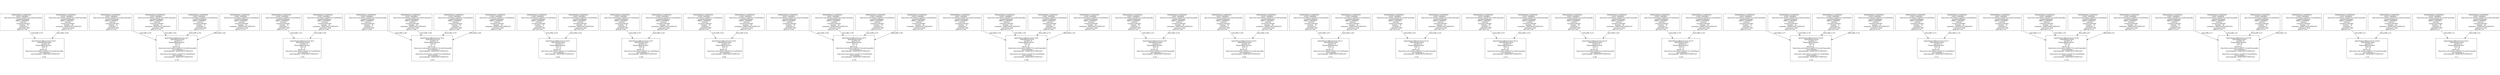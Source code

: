 digraph GraphvizGraph {
	graph [bb="0,0,20538,490",
		concentrate=false,
		dpi="96,0",
		overlap=false,
		pad="0,2",
		root="PERSISTENCE_CONDITION
    STATE_VARIABLE
        http://www.rock-robotics.org/2017/11/vrp#Commodity
        LocationCardinality
    \
OBJECT_VARIABLE
        unknown
        LocationCardinality
            location:    l0
            cardinality: 1
            restriction: \
MIN
    @[t0,t1) (v:79)",
		splines=true
	];
	node [fixedsize=false,
		label="\N",
		pin=false,
		pos="0,0",
		shape=box,
		width=0
	];
	edge [label=o];
	"PERSISTENCE_CONDITION
    STATE_VARIABLE
        http://www.rock-robotics.org/2017/11/vrp#Commodity
        LocationCardinality
    \
OBJECT_VARIABLE
        unknown
        LocationCardinality
            location:    l0
            cardinality: 1
            restriction: \
MIN
    @[t0,t1) (v:79)"	 [height=2.4028,
		pos="174,403.5",
		width=4.8333];
	"
SpatioTemporalRequirement (id:0)
    SpatialRequirement:
        Location: l0
TemporalRequirement:
    from: t0
    to:   t1
Resources: 
    \
http://www.rock-robotics.org/2017/11/vrp#Commodity
        minCardinality: 1
        maxCardinality: 18446744073709551615

 (v:78)"	 [height=2.8472,
		pos="357,133",
		width=4.625];
	"PERSISTENCE_CONDITION
    STATE_VARIABLE
        http://www.rock-robotics.org/2017/11/vrp#Commodity
        LocationCardinality
    \
OBJECT_VARIABLE
        unknown
        LocationCardinality
            location:    l0
            cardinality: 1
            restriction: \
MIN
    @[t0,t1) (v:79)" -> "
SpatioTemporalRequirement (id:0)
    SpatialRequirement:
        Location: l0
TemporalRequirement:
    from: t0
    to:   t1
Resources: 
    \
http://www.rock-robotics.org/2017/11/vrp#Commodity
        minCardinality: 1
        maxCardinality: 18446744073709551615

 (v:78)" [key="inducedBy (e:57)",
	label="inducedBy (e:57)",
	lp="302.5,291.5",
	pos="e,287.49,235.74 232.66,316.8 248.28,293.71 265.36,268.45 281.74,244.25"];
"PERSISTENCE_CONDITION
    STATE_VARIABLE
        http://www.rock-robotics.org/2017/11/vrp#Commodity
        LocationCardinality
    \
OBJECT_VARIABLE
        unknown
        LocationCardinality
            location:    l0
            cardinality: 18446744073709551615
            \
restriction: MAX
    @[t0,t1) (v:77)" [height=2.4028,
	pos="540,403.5",
	width=4.8333];
"PERSISTENCE_CONDITION
    STATE_VARIABLE
        http://www.rock-robotics.org/2017/11/vrp#Commodity
        LocationCardinality
    \
OBJECT_VARIABLE
        unknown
        LocationCardinality
            location:    l0
            cardinality: 18446744073709551615
            \
restriction: MAX
    @[t0,t1) (v:77)" -> "
SpatioTemporalRequirement (id:0)
    SpatialRequirement:
        Location: l0
TemporalRequirement:
    from: t0
    to:   t1
Resources: 
    \
http://www.rock-robotics.org/2017/11/vrp#Commodity
        minCardinality: 1
        maxCardinality: 18446744073709551615

 (v:78)" [key="inducedBy (e:56)",
label="inducedBy (e:56)",
lp="512.5,291.5",
pos="e,426.51,235.74 481.34,316.8 465.72,293.71 448.64,268.45 432.26,244.25"];
"PERSISTENCE_CONDITION
    STATE_VARIABLE
        http://www.rock-robotics.org/2017/11/vrp#Commodity
        LocationCardinality
    \
OBJECT_VARIABLE
        unknown
        LocationCardinality
            location:    l1
            cardinality: 1
            restriction: \
MIN
    @[t0,t1) (v:76)" [height=2.4028,
pos="906,403.5",
width=4.8333];
"
SpatioTemporalRequirement (id:1)
    SpatialRequirement:
        Location: l1
TemporalRequirement:
    from: t0
    to:   t1
Resources: 
    \
http://www.rock-robotics.org/2017/11/vrp#Commodity
        minCardinality: 1
        maxCardinality: 18446744073709551615

    http://\
www.rock-robotics.org/2017/11/vrp#Vehicle
        minCardinality: 1
        maxCardinality: 18446744073709551615

 (v:75)" [height=3.6944,
pos="1449,133",
width=4.625];
"PERSISTENCE_CONDITION
    STATE_VARIABLE
        http://www.rock-robotics.org/2017/11/vrp#Commodity
        LocationCardinality
    \
OBJECT_VARIABLE
        unknown
        LocationCardinality
            location:    l1
            cardinality: 1
            restriction: \
MIN
    @[t0,t1) (v:76)" -> "
SpatioTemporalRequirement (id:1)
    SpatialRequirement:
        Location: l1
TemporalRequirement:
    from: t0
    to:   t1
Resources: 
    \
http://www.rock-robotics.org/2017/11/vrp#Commodity
        minCardinality: 1
        maxCardinality: 18446744073709551615

    http://\
www.rock-robotics.org/2017/11/vrp#Vehicle
        minCardinality: 1
        maxCardinality: 18446744073709551615

 (v:75)" [key="inducedBy (e:55)",
label="inducedBy (e:55)",
lp="1192.5,291.5",
pos="e,1282.2,216.1 1079.7,316.98 1141.5,286.19 1211.1,251.51 1273.1,220.63"];
"PERSISTENCE_CONDITION
    STATE_VARIABLE
        http://www.rock-robotics.org/2017/11/vrp#Commodity
        LocationCardinality
    \
OBJECT_VARIABLE
        unknown
        LocationCardinality
            location:    l1
            cardinality: 18446744073709551615
            \
restriction: MAX
    @[t0,t1) (v:74)" [height=2.4028,
pos="1272,403.5",
width=4.8333];
"PERSISTENCE_CONDITION
    STATE_VARIABLE
        http://www.rock-robotics.org/2017/11/vrp#Commodity
        LocationCardinality
    \
OBJECT_VARIABLE
        unknown
        LocationCardinality
            location:    l1
            cardinality: 18446744073709551615
            \
restriction: MAX
    @[t0,t1) (v:74)" -> "
SpatioTemporalRequirement (id:1)
    SpatialRequirement:
        Location: l1
TemporalRequirement:
    from: t0
    to:   t1
Resources: 
    \
http://www.rock-robotics.org/2017/11/vrp#Commodity
        minCardinality: 1
        maxCardinality: 18446744073709551615

    http://\
www.rock-robotics.org/2017/11/vrp#Vehicle
        minCardinality: 1
        maxCardinality: 18446744073709551615

 (v:75)" [key="inducedBy (e:54)",
label="inducedBy (e:54)",
lp="1397.5,291.5",
pos="e,1362,266.02 1328.7,316.8 1337.6,303.23 1347,288.92 1356.4,274.51"];
"PERSISTENCE_CONDITION
    STATE_VARIABLE
        http://www.rock-robotics.org/2017/11/vrp#Vehicle
        LocationCardinality
    \
OBJECT_VARIABLE
        unknown
        LocationCardinality
            location:    l1
            cardinality: 1
            restriction: \
MIN
    @[t0,t1) (v:73)" [height=2.4028,
pos="1626,403.5",
width=4.5];
"PERSISTENCE_CONDITION
    STATE_VARIABLE
        http://www.rock-robotics.org/2017/11/vrp#Vehicle
        LocationCardinality
    \
OBJECT_VARIABLE
        unknown
        LocationCardinality
            location:    l1
            cardinality: 1
            restriction: \
MIN
    @[t0,t1) (v:73)" -> "
SpatioTemporalRequirement (id:1)
    SpatialRequirement:
        Location: l1
TemporalRequirement:
    from: t0
    to:   t1
Resources: 
    \
http://www.rock-robotics.org/2017/11/vrp#Commodity
        minCardinality: 1
        maxCardinality: 18446744073709551615

    http://\
www.rock-robotics.org/2017/11/vrp#Vehicle
        minCardinality: 1
        maxCardinality: 18446744073709551615

 (v:75)" [key="inducedBy (e:53)",
label="inducedBy (e:53)",
lp="1601.5,291.5",
pos="e,1536,266.02 1569.3,316.8 1560.4,303.23 1551,288.92 1541.6,274.51"];
"PERSISTENCE_CONDITION
    STATE_VARIABLE
        http://www.rock-robotics.org/2017/11/vrp#Vehicle
        LocationCardinality
    \
OBJECT_VARIABLE
        unknown
        LocationCardinality
            location:    l1
            cardinality: 18446744073709551615
            \
restriction: MAX
    @[t0,t1) (v:72)" [height=2.4028,
pos="1968,403.5",
width=4.5];
"PERSISTENCE_CONDITION
    STATE_VARIABLE
        http://www.rock-robotics.org/2017/11/vrp#Vehicle
        LocationCardinality
    \
OBJECT_VARIABLE
        unknown
        LocationCardinality
            location:    l1
            cardinality: 18446744073709551615
            \
restriction: MAX
    @[t0,t1) (v:72)" -> "
SpatioTemporalRequirement (id:1)
    SpatialRequirement:
        Location: l1
TemporalRequirement:
    from: t0
    to:   t1
Resources: 
    \
http://www.rock-robotics.org/2017/11/vrp#Commodity
        minCardinality: 1
        maxCardinality: 18446744073709551615

    http://\
www.rock-robotics.org/2017/11/vrp#Vehicle
        minCardinality: 1
        maxCardinality: 18446744073709551615

 (v:75)" [key="inducedBy (e:52)",
label="inducedBy (e:52)",
lp="1802.5,291.5",
pos="e,1615.7,219.87 1805.9,319.02 1748.3,289.02 1683.3,255.11 1624.6,224.55"];
"PERSISTENCE_CONDITION
    STATE_VARIABLE
        http://www.rock-robotics.org/2017/11/vrp#Vehicle
        LocationCardinality
    \
OBJECT_VARIABLE
        unknown
        LocationCardinality
            location:    l2
            cardinality: 1
            restriction: \
MIN
    @[t0,t1) (v:71)" [height=2.4028,
pos="2310,403.5",
width=4.5];
"
SpatioTemporalRequirement (id:2)
    SpatialRequirement:
        Location: l2
TemporalRequirement:
    from: t0
    to:   t1
Resources: 
    \
http://www.rock-robotics.org/2017/11/vrp#Vehicle
        minCardinality: 1
        maxCardinality: 18446744073709551615

 (v:70)" [height=2.8472,
pos="2481,133",
width=4.2917];
"PERSISTENCE_CONDITION
    STATE_VARIABLE
        http://www.rock-robotics.org/2017/11/vrp#Vehicle
        LocationCardinality
    \
OBJECT_VARIABLE
        unknown
        LocationCardinality
            location:    l2
            cardinality: 1
            restriction: \
MIN
    @[t0,t1) (v:71)" -> "
SpatioTemporalRequirement (id:2)
    SpatialRequirement:
        Location: l2
TemporalRequirement:
    from: t0
    to:   t1
Resources: 
    \
http://www.rock-robotics.org/2017/11/vrp#Vehicle
        minCardinality: 1
        maxCardinality: 18446744073709551615

 (v:70)" [key="inducedBy (e:51)",
label="inducedBy (e:51)",
lp="2433.5,291.5",
pos="e,2416.1,235.74 2364.8,316.8 2379.4,293.71 2395.4,268.45 2410.7,244.25"];
"PERSISTENCE_CONDITION
    STATE_VARIABLE
        http://www.rock-robotics.org/2017/11/vrp#Vehicle
        LocationCardinality
    \
OBJECT_VARIABLE
        unknown
        LocationCardinality
            location:    l2
            cardinality: 18446744073709551615
            \
restriction: MAX
    @[t0,t1) (v:69)" [height=2.4028,
pos="2652,403.5",
width=4.5];
"PERSISTENCE_CONDITION
    STATE_VARIABLE
        http://www.rock-robotics.org/2017/11/vrp#Vehicle
        LocationCardinality
    \
OBJECT_VARIABLE
        unknown
        LocationCardinality
            location:    l2
            cardinality: 18446744073709551615
            \
restriction: MAX
    @[t0,t1) (v:69)" -> "
SpatioTemporalRequirement (id:2)
    SpatialRequirement:
        Location: l2
TemporalRequirement:
    from: t0
    to:   t1
Resources: 
    \
http://www.rock-robotics.org/2017/11/vrp#Vehicle
        minCardinality: 1
        maxCardinality: 18446744073709551615

 (v:70)" [key="inducedBy (e:50)",
label="inducedBy (e:50)",
lp="2629.5,291.5",
pos="e,2545.9,235.74 2597.2,316.8 2582.6,293.71 2566.6,268.45 2551.3,244.25"];
"PERSISTENCE_CONDITION
    STATE_VARIABLE
        http://www.rock-robotics.org/2017/11/vrp#Commodity
        LocationCardinality
    \
OBJECT_VARIABLE
        unknown
        LocationCardinality
            location:    l4
            cardinality: 1
            restriction: \
MIN
    @[t0,t1) (v:68)" [height=2.4028,
pos="3006,403.5",
width=4.8333];
"
SpatioTemporalRequirement (id:3)
    SpatialRequirement:
        Location: l4
TemporalRequirement:
    from: t0
    to:   t1
Resources: 
    \
http://www.rock-robotics.org/2017/11/vrp#Commodity
        minCardinality: 1
        maxCardinality: 18446744073709551615

    http://\
www.rock-robotics.org/2017/11/vrp#Vehicle
        minCardinality: 1
        maxCardinality: 18446744073709551615

 (v:67)" [height=3.6944,
pos="3549,133",
width=4.625];
"PERSISTENCE_CONDITION
    STATE_VARIABLE
        http://www.rock-robotics.org/2017/11/vrp#Commodity
        LocationCardinality
    \
OBJECT_VARIABLE
        unknown
        LocationCardinality
            location:    l4
            cardinality: 1
            restriction: \
MIN
    @[t0,t1) (v:68)" -> "
SpatioTemporalRequirement (id:3)
    SpatialRequirement:
        Location: l4
TemporalRequirement:
    from: t0
    to:   t1
Resources: 
    \
http://www.rock-robotics.org/2017/11/vrp#Commodity
        minCardinality: 1
        maxCardinality: 18446744073709551615

    http://\
www.rock-robotics.org/2017/11/vrp#Vehicle
        minCardinality: 1
        maxCardinality: 18446744073709551615

 (v:67)" [key="inducedBy (e:49)",
label="inducedBy (e:49)",
lp="3292.5,291.5",
pos="e,3382.2,216.1 3179.7,316.98 3241.5,286.19 3311.1,251.51 3373.1,220.63"];
"PERSISTENCE_CONDITION
    STATE_VARIABLE
        http://www.rock-robotics.org/2017/11/vrp#Commodity
        LocationCardinality
    \
OBJECT_VARIABLE
        unknown
        LocationCardinality
            location:    l4
            cardinality: 18446744073709551615
            \
restriction: MAX
    @[t0,t1) (v:66)" [height=2.4028,
pos="3372,403.5",
width=4.8333];
"PERSISTENCE_CONDITION
    STATE_VARIABLE
        http://www.rock-robotics.org/2017/11/vrp#Commodity
        LocationCardinality
    \
OBJECT_VARIABLE
        unknown
        LocationCardinality
            location:    l4
            cardinality: 18446744073709551615
            \
restriction: MAX
    @[t0,t1) (v:66)" -> "
SpatioTemporalRequirement (id:3)
    SpatialRequirement:
        Location: l4
TemporalRequirement:
    from: t0
    to:   t1
Resources: 
    \
http://www.rock-robotics.org/2017/11/vrp#Commodity
        minCardinality: 1
        maxCardinality: 18446744073709551615

    http://\
www.rock-robotics.org/2017/11/vrp#Vehicle
        minCardinality: 1
        maxCardinality: 18446744073709551615

 (v:67)" [key="inducedBy (e:48)",
label="inducedBy (e:48)",
lp="3497.5,291.5",
pos="e,3462,266.02 3428.7,316.8 3437.6,303.23 3447,288.92 3456.4,274.51"];
"PERSISTENCE_CONDITION
    STATE_VARIABLE
        http://www.rock-robotics.org/2017/11/vrp#Vehicle
        LocationCardinality
    \
OBJECT_VARIABLE
        unknown
        LocationCardinality
            location:    l4
            cardinality: 1
            restriction: \
MIN
    @[t0,t1) (v:65)" [height=2.4028,
pos="3726,403.5",
width=4.5];
"PERSISTENCE_CONDITION
    STATE_VARIABLE
        http://www.rock-robotics.org/2017/11/vrp#Vehicle
        LocationCardinality
    \
OBJECT_VARIABLE
        unknown
        LocationCardinality
            location:    l4
            cardinality: 1
            restriction: \
MIN
    @[t0,t1) (v:65)" -> "
SpatioTemporalRequirement (id:3)
    SpatialRequirement:
        Location: l4
TemporalRequirement:
    from: t0
    to:   t1
Resources: 
    \
http://www.rock-robotics.org/2017/11/vrp#Commodity
        minCardinality: 1
        maxCardinality: 18446744073709551615

    http://\
www.rock-robotics.org/2017/11/vrp#Vehicle
        minCardinality: 1
        maxCardinality: 18446744073709551615

 (v:67)" [key="inducedBy (e:47)",
label="inducedBy (e:47)",
lp="3701.5,291.5",
pos="e,3636,266.02 3669.3,316.8 3660.4,303.23 3651,288.92 3641.6,274.51"];
"PERSISTENCE_CONDITION
    STATE_VARIABLE
        http://www.rock-robotics.org/2017/11/vrp#Vehicle
        LocationCardinality
    \
OBJECT_VARIABLE
        unknown
        LocationCardinality
            location:    l4
            cardinality: 18446744073709551615
            \
restriction: MAX
    @[t0,t1) (v:64)" [height=2.4028,
pos="4068,403.5",
width=4.5];
"PERSISTENCE_CONDITION
    STATE_VARIABLE
        http://www.rock-robotics.org/2017/11/vrp#Vehicle
        LocationCardinality
    \
OBJECT_VARIABLE
        unknown
        LocationCardinality
            location:    l4
            cardinality: 18446744073709551615
            \
restriction: MAX
    @[t0,t1) (v:64)" -> "
SpatioTemporalRequirement (id:3)
    SpatialRequirement:
        Location: l4
TemporalRequirement:
    from: t0
    to:   t1
Resources: 
    \
http://www.rock-robotics.org/2017/11/vrp#Commodity
        minCardinality: 1
        maxCardinality: 18446744073709551615

    http://\
www.rock-robotics.org/2017/11/vrp#Vehicle
        minCardinality: 1
        maxCardinality: 18446744073709551615

 (v:67)" [key="inducedBy (e:46)",
label="inducedBy (e:46)",
lp="3902.5,291.5",
pos="e,3715.7,219.87 3905.9,319.02 3848.3,289.02 3783.3,255.11 3724.6,224.55"];
"PERSISTENCE_CONDITION
    STATE_VARIABLE
        http://www.rock-robotics.org/2017/11/vrp#Vehicle
        LocationCardinality
    \
OBJECT_VARIABLE
        unknown
        LocationCardinality
            location:    l3
            cardinality: 1
            restriction: \
MIN
    @[t7,t8) (v:63)" [height=2.4028,
pos="4410,403.5",
width=4.5];
"
SpatioTemporalRequirement (id:4)
    SpatialRequirement:
        Location: l3
TemporalRequirement:
    from: t7
    to:   t8
Resources: 
    \
http://www.rock-robotics.org/2017/11/vrp#Vehicle
        minCardinality: 1
        maxCardinality: 18446744073709551615

 (v:62)" [height=2.8472,
pos="4581,133",
width=4.2917];
"PERSISTENCE_CONDITION
    STATE_VARIABLE
        http://www.rock-robotics.org/2017/11/vrp#Vehicle
        LocationCardinality
    \
OBJECT_VARIABLE
        unknown
        LocationCardinality
            location:    l3
            cardinality: 1
            restriction: \
MIN
    @[t7,t8) (v:63)" -> "
SpatioTemporalRequirement (id:4)
    SpatialRequirement:
        Location: l3
TemporalRequirement:
    from: t7
    to:   t8
Resources: 
    \
http://www.rock-robotics.org/2017/11/vrp#Vehicle
        minCardinality: 1
        maxCardinality: 18446744073709551615

 (v:62)" [key="inducedBy (e:45)",
label="inducedBy (e:45)",
lp="4533.5,291.5",
pos="e,4516.1,235.74 4464.8,316.8 4479.4,293.71 4495.4,268.45 4510.7,244.25"];
"PERSISTENCE_CONDITION
    STATE_VARIABLE
        http://www.rock-robotics.org/2017/11/vrp#Vehicle
        LocationCardinality
    \
OBJECT_VARIABLE
        unknown
        LocationCardinality
            location:    l3
            cardinality: 18446744073709551615
            \
restriction: MAX
    @[t7,t8) (v:61)" [height=2.4028,
pos="4752,403.5",
width=4.5];
"PERSISTENCE_CONDITION
    STATE_VARIABLE
        http://www.rock-robotics.org/2017/11/vrp#Vehicle
        LocationCardinality
    \
OBJECT_VARIABLE
        unknown
        LocationCardinality
            location:    l3
            cardinality: 18446744073709551615
            \
restriction: MAX
    @[t7,t8) (v:61)" -> "
SpatioTemporalRequirement (id:4)
    SpatialRequirement:
        Location: l3
TemporalRequirement:
    from: t7
    to:   t8
Resources: 
    \
http://www.rock-robotics.org/2017/11/vrp#Vehicle
        minCardinality: 1
        maxCardinality: 18446744073709551615

 (v:62)" [key="inducedBy (e:44)",
label="inducedBy (e:44)",
lp="4729.5,291.5",
pos="e,4645.9,235.74 4697.2,316.8 4682.6,293.71 4666.6,268.45 4651.3,244.25"];
"PERSISTENCE_CONDITION
    STATE_VARIABLE
        http://www.rock-robotics.org/2017/11/vrp#Vehicle
        LocationCardinality
    \
OBJECT_VARIABLE
        unknown
        LocationCardinality
            location:    l4
            cardinality: 2
            restriction: \
MIN
    @[t8,t9) (v:60)" [height=2.4028,
pos="5094,403.5",
width=4.5];
"
SpatioTemporalRequirement (id:5)
    SpatialRequirement:
        Location: l4
TemporalRequirement:
    from: t8
    to:   t9
Resources: 
    \
http://www.rock-robotics.org/2017/11/vrp#Vehicle
        minCardinality: 2
        maxCardinality: 18446744073709551615

 (v:59)" [height=2.8472,
pos="5265,133",
width=4.2917];
"PERSISTENCE_CONDITION
    STATE_VARIABLE
        http://www.rock-robotics.org/2017/11/vrp#Vehicle
        LocationCardinality
    \
OBJECT_VARIABLE
        unknown
        LocationCardinality
            location:    l4
            cardinality: 2
            restriction: \
MIN
    @[t8,t9) (v:60)" -> "
SpatioTemporalRequirement (id:5)
    SpatialRequirement:
        Location: l4
TemporalRequirement:
    from: t8
    to:   t9
Resources: 
    \
http://www.rock-robotics.org/2017/11/vrp#Vehicle
        minCardinality: 2
        maxCardinality: 18446744073709551615

 (v:59)" [key="inducedBy (e:43)",
label="inducedBy (e:43)",
lp="5217.5,291.5",
pos="e,5200.1,235.74 5148.8,316.8 5163.4,293.71 5179.4,268.45 5194.7,244.25"];
"PERSISTENCE_CONDITION
    STATE_VARIABLE
        http://www.rock-robotics.org/2017/11/vrp#Vehicle
        LocationCardinality
    \
OBJECT_VARIABLE
        unknown
        LocationCardinality
            location:    l4
            cardinality: 18446744073709551615
            \
restriction: MAX
    @[t8,t9) (v:58)" [height=2.4028,
pos="5436,403.5",
width=4.5];
"PERSISTENCE_CONDITION
    STATE_VARIABLE
        http://www.rock-robotics.org/2017/11/vrp#Vehicle
        LocationCardinality
    \
OBJECT_VARIABLE
        unknown
        LocationCardinality
            location:    l4
            cardinality: 18446744073709551615
            \
restriction: MAX
    @[t8,t9) (v:58)" -> "
SpatioTemporalRequirement (id:5)
    SpatialRequirement:
        Location: l4
TemporalRequirement:
    from: t8
    to:   t9
Resources: 
    \
http://www.rock-robotics.org/2017/11/vrp#Vehicle
        minCardinality: 2
        maxCardinality: 18446744073709551615

 (v:59)" [key="inducedBy (e:42)",
label="inducedBy (e:42)",
lp="5413.5,291.5",
pos="e,5329.9,235.74 5381.2,316.8 5366.6,293.71 5350.6,268.45 5335.3,244.25"];
"PERSISTENCE_CONDITION
    STATE_VARIABLE
        http://www.rock-robotics.org/2017/11/vrp#Vehicle
        LocationCardinality
    \
OBJECT_VARIABLE
        unknown
        LocationCardinality
            location:    l4
            cardinality: 1
            restriction: \
MIN
    @[t4,t5) (v:57)" [height=2.4028,
pos="5778,403.5",
width=4.5];
"
SpatioTemporalRequirement (id:6)
    SpatialRequirement:
        Location: l4
TemporalRequirement:
    from: t4
    to:   t5
Resources: 
    \
http://www.rock-robotics.org/2017/11/vrp#Vehicle
        minCardinality: 1
        maxCardinality: 18446744073709551615

 (v:56)" [height=2.8472,
pos="5949,133",
width=4.2917];
"PERSISTENCE_CONDITION
    STATE_VARIABLE
        http://www.rock-robotics.org/2017/11/vrp#Vehicle
        LocationCardinality
    \
OBJECT_VARIABLE
        unknown
        LocationCardinality
            location:    l4
            cardinality: 1
            restriction: \
MIN
    @[t4,t5) (v:57)" -> "
SpatioTemporalRequirement (id:6)
    SpatialRequirement:
        Location: l4
TemporalRequirement:
    from: t4
    to:   t5
Resources: 
    \
http://www.rock-robotics.org/2017/11/vrp#Vehicle
        minCardinality: 1
        maxCardinality: 18446744073709551615

 (v:56)" [key="inducedBy (e:41)",
label="inducedBy (e:41)",
lp="5901.5,291.5",
pos="e,5884.1,235.74 5832.8,316.8 5847.4,293.71 5863.4,268.45 5878.7,244.25"];
"PERSISTENCE_CONDITION
    STATE_VARIABLE
        http://www.rock-robotics.org/2017/11/vrp#Vehicle
        LocationCardinality
    \
OBJECT_VARIABLE
        unknown
        LocationCardinality
            location:    l4
            cardinality: 18446744073709551615
            \
restriction: MAX
    @[t4,t5) (v:55)" [height=2.4028,
pos="6120,403.5",
width=4.5];
"PERSISTENCE_CONDITION
    STATE_VARIABLE
        http://www.rock-robotics.org/2017/11/vrp#Vehicle
        LocationCardinality
    \
OBJECT_VARIABLE
        unknown
        LocationCardinality
            location:    l4
            cardinality: 18446744073709551615
            \
restriction: MAX
    @[t4,t5) (v:55)" -> "
SpatioTemporalRequirement (id:6)
    SpatialRequirement:
        Location: l4
TemporalRequirement:
    from: t4
    to:   t5
Resources: 
    \
http://www.rock-robotics.org/2017/11/vrp#Vehicle
        minCardinality: 1
        maxCardinality: 18446744073709551615

 (v:56)" [key="inducedBy (e:40)",
label="inducedBy (e:40)",
lp="6097.5,291.5",
pos="e,6013.9,235.74 6065.2,316.8 6050.6,293.71 6034.6,268.45 6019.3,244.25"];
"PERSISTENCE_CONDITION
    STATE_VARIABLE
        http://www.rock-robotics.org/2017/11/vrp#Commodity
        LocationCardinality
    \
OBJECT_VARIABLE
        unknown
        LocationCardinality
            location:    l0
            cardinality: 2
            restriction: \
MIN
    @[t2,t3) (v:54)" [height=2.4028,
pos="6474,403.5",
width=4.8333];
"
SpatioTemporalRequirement (id:7)
    SpatialRequirement:
        Location: l0
TemporalRequirement:
    from: t2
    to:   t3
Resources: 
    \
http://www.rock-robotics.org/2017/11/vrp#Commodity
        minCardinality: 2
        maxCardinality: 18446744073709551615

    http://\
www.rock-robotics.org/2017/11/vrp#Vehicle
        minCardinality: 1
        maxCardinality: 18446744073709551615

 (v:53)" [height=3.6944,
pos="7017,133",
width=4.625];
"PERSISTENCE_CONDITION
    STATE_VARIABLE
        http://www.rock-robotics.org/2017/11/vrp#Commodity
        LocationCardinality
    \
OBJECT_VARIABLE
        unknown
        LocationCardinality
            location:    l0
            cardinality: 2
            restriction: \
MIN
    @[t2,t3) (v:54)" -> "
SpatioTemporalRequirement (id:7)
    SpatialRequirement:
        Location: l0
TemporalRequirement:
    from: t2
    to:   t3
Resources: 
    \
http://www.rock-robotics.org/2017/11/vrp#Commodity
        minCardinality: 2
        maxCardinality: 18446744073709551615

    http://\
www.rock-robotics.org/2017/11/vrp#Vehicle
        minCardinality: 1
        maxCardinality: 18446744073709551615

 (v:53)" [key="inducedBy (e:39)",
label="inducedBy (e:39)",
lp="6760.5,291.5",
pos="e,6850.2,216.1 6647.7,316.98 6709.5,286.19 6779.1,251.51 6841.1,220.63"];
"PERSISTENCE_CONDITION
    STATE_VARIABLE
        http://www.rock-robotics.org/2017/11/vrp#Commodity
        LocationCardinality
    \
OBJECT_VARIABLE
        unknown
        LocationCardinality
            location:    l0
            cardinality: 18446744073709551615
            \
restriction: MAX
    @[t2,t3) (v:52)" [height=2.4028,
pos="6840,403.5",
width=4.8333];
"PERSISTENCE_CONDITION
    STATE_VARIABLE
        http://www.rock-robotics.org/2017/11/vrp#Commodity
        LocationCardinality
    \
OBJECT_VARIABLE
        unknown
        LocationCardinality
            location:    l0
            cardinality: 18446744073709551615
            \
restriction: MAX
    @[t2,t3) (v:52)" -> "
SpatioTemporalRequirement (id:7)
    SpatialRequirement:
        Location: l0
TemporalRequirement:
    from: t2
    to:   t3
Resources: 
    \
http://www.rock-robotics.org/2017/11/vrp#Commodity
        minCardinality: 2
        maxCardinality: 18446744073709551615

    http://\
www.rock-robotics.org/2017/11/vrp#Vehicle
        minCardinality: 1
        maxCardinality: 18446744073709551615

 (v:53)" [key="inducedBy (e:38)",
label="inducedBy (e:38)",
lp="6965.5,291.5",
pos="e,6930,266.02 6896.7,316.8 6905.6,303.23 6915,288.92 6924.4,274.51"];
"PERSISTENCE_CONDITION
    STATE_VARIABLE
        http://www.rock-robotics.org/2017/11/vrp#Vehicle
        LocationCardinality
    \
OBJECT_VARIABLE
        unknown
        LocationCardinality
            location:    l0
            cardinality: 1
            restriction: \
MIN
    @[t2,t3) (v:51)" [height=2.4028,
pos="7194,403.5",
width=4.5];
"PERSISTENCE_CONDITION
    STATE_VARIABLE
        http://www.rock-robotics.org/2017/11/vrp#Vehicle
        LocationCardinality
    \
OBJECT_VARIABLE
        unknown
        LocationCardinality
            location:    l0
            cardinality: 1
            restriction: \
MIN
    @[t2,t3) (v:51)" -> "
SpatioTemporalRequirement (id:7)
    SpatialRequirement:
        Location: l0
TemporalRequirement:
    from: t2
    to:   t3
Resources: 
    \
http://www.rock-robotics.org/2017/11/vrp#Commodity
        minCardinality: 2
        maxCardinality: 18446744073709551615

    http://\
www.rock-robotics.org/2017/11/vrp#Vehicle
        minCardinality: 1
        maxCardinality: 18446744073709551615

 (v:53)" [key="inducedBy (e:37)",
label="inducedBy (e:37)",
lp="7169.5,291.5",
pos="e,7104,266.02 7137.3,316.8 7128.4,303.23 7119,288.92 7109.6,274.51"];
"PERSISTENCE_CONDITION
    STATE_VARIABLE
        http://www.rock-robotics.org/2017/11/vrp#Vehicle
        LocationCardinality
    \
OBJECT_VARIABLE
        unknown
        LocationCardinality
            location:    l0
            cardinality: 18446744073709551615
            \
restriction: MAX
    @[t2,t3) (v:50)" [height=2.4028,
pos="7536,403.5",
width=4.5];
"PERSISTENCE_CONDITION
    STATE_VARIABLE
        http://www.rock-robotics.org/2017/11/vrp#Vehicle
        LocationCardinality
    \
OBJECT_VARIABLE
        unknown
        LocationCardinality
            location:    l0
            cardinality: 18446744073709551615
            \
restriction: MAX
    @[t2,t3) (v:50)" -> "
SpatioTemporalRequirement (id:7)
    SpatialRequirement:
        Location: l0
TemporalRequirement:
    from: t2
    to:   t3
Resources: 
    \
http://www.rock-robotics.org/2017/11/vrp#Commodity
        minCardinality: 2
        maxCardinality: 18446744073709551615

    http://\
www.rock-robotics.org/2017/11/vrp#Vehicle
        minCardinality: 1
        maxCardinality: 18446744073709551615

 (v:53)" [key="inducedBy (e:36)",
label="inducedBy (e:36)",
lp="7370.5,291.5",
pos="e,7183.7,219.87 7373.9,319.02 7316.3,289.02 7251.3,255.11 7192.6,224.55"];
"PERSISTENCE_CONDITION
    STATE_VARIABLE
        http://www.rock-robotics.org/2017/11/vrp#Commodity
        LocationCardinality
    \
OBJECT_VARIABLE
        unknown
        LocationCardinality
            location:    l2
            cardinality: 1
            restriction: \
MIN
    @[t4,t5) (v:49)" [height=2.4028,
pos="7890,403.5",
width=4.8333];
"
SpatioTemporalRequirement (id:8)
    SpatialRequirement:
        Location: l2
TemporalRequirement:
    from: t4
    to:   t5
Resources: 
    \
http://www.rock-robotics.org/2017/11/vrp#Commodity
        minCardinality: 1
        maxCardinality: 18446744073709551615

    http://\
www.rock-robotics.org/2017/11/vrp#Vehicle
        minCardinality: 1
        maxCardinality: 18446744073709551615

 (v:48)" [height=3.6944,
pos="8433,133",
width=4.625];
"PERSISTENCE_CONDITION
    STATE_VARIABLE
        http://www.rock-robotics.org/2017/11/vrp#Commodity
        LocationCardinality
    \
OBJECT_VARIABLE
        unknown
        LocationCardinality
            location:    l2
            cardinality: 1
            restriction: \
MIN
    @[t4,t5) (v:49)" -> "
SpatioTemporalRequirement (id:8)
    SpatialRequirement:
        Location: l2
TemporalRequirement:
    from: t4
    to:   t5
Resources: 
    \
http://www.rock-robotics.org/2017/11/vrp#Commodity
        minCardinality: 1
        maxCardinality: 18446744073709551615

    http://\
www.rock-robotics.org/2017/11/vrp#Vehicle
        minCardinality: 1
        maxCardinality: 18446744073709551615

 (v:48)" [key="inducedBy (e:35)",
label="inducedBy (e:35)",
lp="8176.5,291.5",
pos="e,8266.2,216.1 8063.7,316.98 8125.5,286.19 8195.1,251.51 8257.1,220.63"];
"PERSISTENCE_CONDITION
    STATE_VARIABLE
        http://www.rock-robotics.org/2017/11/vrp#Commodity
        LocationCardinality
    \
OBJECT_VARIABLE
        unknown
        LocationCardinality
            location:    l2
            cardinality: 18446744073709551615
            \
restriction: MAX
    @[t4,t5) (v:47)" [height=2.4028,
pos="8256,403.5",
width=4.8333];
"PERSISTENCE_CONDITION
    STATE_VARIABLE
        http://www.rock-robotics.org/2017/11/vrp#Commodity
        LocationCardinality
    \
OBJECT_VARIABLE
        unknown
        LocationCardinality
            location:    l2
            cardinality: 18446744073709551615
            \
restriction: MAX
    @[t4,t5) (v:47)" -> "
SpatioTemporalRequirement (id:8)
    SpatialRequirement:
        Location: l2
TemporalRequirement:
    from: t4
    to:   t5
Resources: 
    \
http://www.rock-robotics.org/2017/11/vrp#Commodity
        minCardinality: 1
        maxCardinality: 18446744073709551615

    http://\
www.rock-robotics.org/2017/11/vrp#Vehicle
        minCardinality: 1
        maxCardinality: 18446744073709551615

 (v:48)" [key="inducedBy (e:34)",
label="inducedBy (e:34)",
lp="8381.5,291.5",
pos="e,8346,266.02 8312.7,316.8 8321.6,303.23 8331,288.92 8340.4,274.51"];
"PERSISTENCE_CONDITION
    STATE_VARIABLE
        http://www.rock-robotics.org/2017/11/vrp#Vehicle
        LocationCardinality
    \
OBJECT_VARIABLE
        unknown
        LocationCardinality
            location:    l2
            cardinality: 1
            restriction: \
MIN
    @[t4,t5) (v:46)" [height=2.4028,
pos="8610,403.5",
width=4.5];
"PERSISTENCE_CONDITION
    STATE_VARIABLE
        http://www.rock-robotics.org/2017/11/vrp#Vehicle
        LocationCardinality
    \
OBJECT_VARIABLE
        unknown
        LocationCardinality
            location:    l2
            cardinality: 1
            restriction: \
MIN
    @[t4,t5) (v:46)" -> "
SpatioTemporalRequirement (id:8)
    SpatialRequirement:
        Location: l2
TemporalRequirement:
    from: t4
    to:   t5
Resources: 
    \
http://www.rock-robotics.org/2017/11/vrp#Commodity
        minCardinality: 1
        maxCardinality: 18446744073709551615

    http://\
www.rock-robotics.org/2017/11/vrp#Vehicle
        minCardinality: 1
        maxCardinality: 18446744073709551615

 (v:48)" [key="inducedBy (e:33)",
label="inducedBy (e:33)",
lp="8585.5,291.5",
pos="e,8520,266.02 8553.3,316.8 8544.4,303.23 8535,288.92 8525.6,274.51"];
"PERSISTENCE_CONDITION
    STATE_VARIABLE
        http://www.rock-robotics.org/2017/11/vrp#Vehicle
        LocationCardinality
    \
OBJECT_VARIABLE
        unknown
        LocationCardinality
            location:    l2
            cardinality: 18446744073709551615
            \
restriction: MAX
    @[t4,t5) (v:45)" [height=2.4028,
pos="8952,403.5",
width=4.5];
"PERSISTENCE_CONDITION
    STATE_VARIABLE
        http://www.rock-robotics.org/2017/11/vrp#Vehicle
        LocationCardinality
    \
OBJECT_VARIABLE
        unknown
        LocationCardinality
            location:    l2
            cardinality: 18446744073709551615
            \
restriction: MAX
    @[t4,t5) (v:45)" -> "
SpatioTemporalRequirement (id:8)
    SpatialRequirement:
        Location: l2
TemporalRequirement:
    from: t4
    to:   t5
Resources: 
    \
http://www.rock-robotics.org/2017/11/vrp#Commodity
        minCardinality: 1
        maxCardinality: 18446744073709551615

    http://\
www.rock-robotics.org/2017/11/vrp#Vehicle
        minCardinality: 1
        maxCardinality: 18446744073709551615

 (v:48)" [key="inducedBy (e:32)",
label="inducedBy (e:32)",
lp="8786.5,291.5",
pos="e,8599.7,219.87 8789.9,319.02 8732.3,289.02 8667.3,255.11 8608.6,224.55"];
"PERSISTENCE_CONDITION
    STATE_VARIABLE
        http://www.rock-robotics.org/2017/11/vrp#Commodity
        LocationCardinality
    \
OBJECT_VARIABLE
        unknown
        LocationCardinality
            location:    l0
            cardinality: 2
            restriction: \
MIN
    @[t4,t5) (v:44)" [height=2.4028,
pos="9306,403.5",
width=4.8333];
"
SpatioTemporalRequirement (id:9)
    SpatialRequirement:
        Location: l0
TemporalRequirement:
    from: t4
    to:   t5
Resources: 
    \
http://www.rock-robotics.org/2017/11/vrp#Commodity
        minCardinality: 2
        maxCardinality: 18446744073709551615

 (v:43)" [height=2.8472,
pos="9489,133",
width=4.625];
"PERSISTENCE_CONDITION
    STATE_VARIABLE
        http://www.rock-robotics.org/2017/11/vrp#Commodity
        LocationCardinality
    \
OBJECT_VARIABLE
        unknown
        LocationCardinality
            location:    l0
            cardinality: 2
            restriction: \
MIN
    @[t4,t5) (v:44)" -> "
SpatioTemporalRequirement (id:9)
    SpatialRequirement:
        Location: l0
TemporalRequirement:
    from: t4
    to:   t5
Resources: 
    \
http://www.rock-robotics.org/2017/11/vrp#Commodity
        minCardinality: 2
        maxCardinality: 18446744073709551615

 (v:43)" [key="inducedBy (e:31)",
label="inducedBy (e:31)",
lp="9434.5,291.5",
pos="e,9419.5,235.74 9364.7,316.8 9380.3,293.71 9397.4,268.45 9413.7,244.25"];
"PERSISTENCE_CONDITION
    STATE_VARIABLE
        http://www.rock-robotics.org/2017/11/vrp#Commodity
        LocationCardinality
    \
OBJECT_VARIABLE
        unknown
        LocationCardinality
            location:    l0
            cardinality: 18446744073709551615
            \
restriction: MAX
    @[t4,t5) (v:42)" [height=2.4028,
pos="9672,403.5",
width=4.8333];
"PERSISTENCE_CONDITION
    STATE_VARIABLE
        http://www.rock-robotics.org/2017/11/vrp#Commodity
        LocationCardinality
    \
OBJECT_VARIABLE
        unknown
        LocationCardinality
            location:    l0
            cardinality: 18446744073709551615
            \
restriction: MAX
    @[t4,t5) (v:42)" -> "
SpatioTemporalRequirement (id:9)
    SpatialRequirement:
        Location: l0
TemporalRequirement:
    from: t4
    to:   t5
Resources: 
    \
http://www.rock-robotics.org/2017/11/vrp#Commodity
        minCardinality: 2
        maxCardinality: 18446744073709551615

 (v:43)" [key="inducedBy (e:30)",
label="inducedBy (e:30)",
lp="9644.5,291.5",
pos="e,9558.5,235.74 9613.3,316.8 9597.7,293.71 9580.6,268.45 9564.3,244.25"];
"PERSISTENCE_CONDITION
    STATE_VARIABLE
        http://www.rock-robotics.org/2017/11/vrp#Commodity
        LocationCardinality
    \
OBJECT_VARIABLE
        unknown
        LocationCardinality
            location:    l0
            cardinality: 2
            restriction: \
MIN
    @[t3,t4) (v:41)" [height=2.4028,
pos="10038,403.5",
width=4.8333];
"
SpatioTemporalRequirement (id:10)
    SpatialRequirement:
        Location: l0
TemporalRequirement:
    from: t3
    to:   t4
Resources: 
    \
http://www.rock-robotics.org/2017/11/vrp#Commodity
        minCardinality: 2
        maxCardinality: 18446744073709551615

 (v:40)" [height=2.8472,
pos="10221,133",
width=4.625];
"PERSISTENCE_CONDITION
    STATE_VARIABLE
        http://www.rock-robotics.org/2017/11/vrp#Commodity
        LocationCardinality
    \
OBJECT_VARIABLE
        unknown
        LocationCardinality
            location:    l0
            cardinality: 2
            restriction: \
MIN
    @[t3,t4) (v:41)" -> "
SpatioTemporalRequirement (id:10)
    SpatialRequirement:
        Location: l0
TemporalRequirement:
    from: t3
    to:   t4
Resources: 
    \
http://www.rock-robotics.org/2017/11/vrp#Commodity
        minCardinality: 2
        maxCardinality: 18446744073709551615

 (v:40)" [key="inducedBy (e:29)",
label="inducedBy (e:29)",
lp="10166,291.5",
pos="e,10151,235.74 10097,316.8 10112,293.71 10129,268.45 10146,244.25"];
"PERSISTENCE_CONDITION
    STATE_VARIABLE
        http://www.rock-robotics.org/2017/11/vrp#Commodity
        LocationCardinality
    \
OBJECT_VARIABLE
        unknown
        LocationCardinality
            location:    l0
            cardinality: 18446744073709551615
            \
restriction: MAX
    @[t3,t4) (v:39)" [height=2.4028,
pos="10404,403.5",
width=4.8333];
"PERSISTENCE_CONDITION
    STATE_VARIABLE
        http://www.rock-robotics.org/2017/11/vrp#Commodity
        LocationCardinality
    \
OBJECT_VARIABLE
        unknown
        LocationCardinality
            location:    l0
            cardinality: 18446744073709551615
            \
restriction: MAX
    @[t3,t4) (v:39)" -> "
SpatioTemporalRequirement (id:10)
    SpatialRequirement:
        Location: l0
TemporalRequirement:
    from: t3
    to:   t4
Resources: 
    \
http://www.rock-robotics.org/2017/11/vrp#Commodity
        minCardinality: 2
        maxCardinality: 18446744073709551615

 (v:40)" [key="inducedBy (e:28)",
label="inducedBy (e:28)",
lp="10376,291.5",
pos="e,10291,235.74 10345,316.8 10330,293.71 10313,268.45 10296,244.25"];
"PERSISTENCE_CONDITION
    STATE_VARIABLE
        http://www.rock-robotics.org/2017/11/vrp#Vehicle
        LocationCardinality
    \
OBJECT_VARIABLE
        unknown
        LocationCardinality
            location:    l4
            cardinality: 1
            restriction: \
MIN
    @[t2,t3) (v:38)" [height=2.4028,
pos="10758,403.5",
width=4.5];
"
SpatioTemporalRequirement (id:11)
    SpatialRequirement:
        Location: l4
TemporalRequirement:
    from: t2
    to:   t3
Resources: 
    \
http://www.rock-robotics.org/2017/11/vrp#Vehicle
        minCardinality: 1
        maxCardinality: 18446744073709551615

 (v:37)" [height=2.8472,
pos="10929,133",
width=4.2917];
"PERSISTENCE_CONDITION
    STATE_VARIABLE
        http://www.rock-robotics.org/2017/11/vrp#Vehicle
        LocationCardinality
    \
OBJECT_VARIABLE
        unknown
        LocationCardinality
            location:    l4
            cardinality: 1
            restriction: \
MIN
    @[t2,t3) (v:38)" -> "
SpatioTemporalRequirement (id:11)
    SpatialRequirement:
        Location: l4
TemporalRequirement:
    from: t2
    to:   t3
Resources: 
    \
http://www.rock-robotics.org/2017/11/vrp#Vehicle
        minCardinality: 1
        maxCardinality: 18446744073709551615

 (v:37)" [key="inducedBy (e:27)",
label="inducedBy (e:27)",
lp="10882,291.5",
pos="e,10864,235.74 10813,316.8 10827,293.71 10843,268.45 10859,244.25"];
"PERSISTENCE_CONDITION
    STATE_VARIABLE
        http://www.rock-robotics.org/2017/11/vrp#Vehicle
        LocationCardinality
    \
OBJECT_VARIABLE
        unknown
        LocationCardinality
            location:    l4
            cardinality: 18446744073709551615
            \
restriction: MAX
    @[t2,t3) (v:36)" [height=2.4028,
pos="11100,403.5",
width=4.5];
"PERSISTENCE_CONDITION
    STATE_VARIABLE
        http://www.rock-robotics.org/2017/11/vrp#Vehicle
        LocationCardinality
    \
OBJECT_VARIABLE
        unknown
        LocationCardinality
            location:    l4
            cardinality: 18446744073709551615
            \
restriction: MAX
    @[t2,t3) (v:36)" -> "
SpatioTemporalRequirement (id:11)
    SpatialRequirement:
        Location: l4
TemporalRequirement:
    from: t2
    to:   t3
Resources: 
    \
http://www.rock-robotics.org/2017/11/vrp#Vehicle
        minCardinality: 1
        maxCardinality: 18446744073709551615

 (v:37)" [key="inducedBy (e:26)",
label="inducedBy (e:26)",
lp="11078,291.5",
pos="e,10994,235.74 11045,316.8 11031,293.71 11015,268.45 10999,244.25"];
"PERSISTENCE_CONDITION
    STATE_VARIABLE
        http://www.rock-robotics.org/2017/11/vrp#Commodity
        LocationCardinality
    \
OBJECT_VARIABLE
        unknown
        LocationCardinality
            location:    l2
            cardinality: 1
            restriction: \
MIN
    @[t7,t8) (v:35)" [height=2.4028,
pos="11454,403.5",
width=4.8333];
"
SpatioTemporalRequirement (id:12)
    SpatialRequirement:
        Location: l2
TemporalRequirement:
    from: t7
    to:   t8
Resources: 
    \
http://www.rock-robotics.org/2017/11/vrp#Commodity
        minCardinality: 1
        maxCardinality: 18446744073709551615

 (v:34)" [height=2.8472,
pos="11637,133",
width=4.625];
"PERSISTENCE_CONDITION
    STATE_VARIABLE
        http://www.rock-robotics.org/2017/11/vrp#Commodity
        LocationCardinality
    \
OBJECT_VARIABLE
        unknown
        LocationCardinality
            location:    l2
            cardinality: 1
            restriction: \
MIN
    @[t7,t8) (v:35)" -> "
SpatioTemporalRequirement (id:12)
    SpatialRequirement:
        Location: l2
TemporalRequirement:
    from: t7
    to:   t8
Resources: 
    \
http://www.rock-robotics.org/2017/11/vrp#Commodity
        minCardinality: 1
        maxCardinality: 18446744073709551615

 (v:34)" [key="inducedBy (e:25)",
label="inducedBy (e:25)",
lp="11582,291.5",
pos="e,11567,235.74 11513,316.8 11528,293.71 11545,268.45 11562,244.25"];
"PERSISTENCE_CONDITION
    STATE_VARIABLE
        http://www.rock-robotics.org/2017/11/vrp#Commodity
        LocationCardinality
    \
OBJECT_VARIABLE
        unknown
        LocationCardinality
            location:    l2
            cardinality: 18446744073709551615
            \
restriction: MAX
    @[t7,t8) (v:33)" [height=2.4028,
pos="11820,403.5",
width=4.8333];
"PERSISTENCE_CONDITION
    STATE_VARIABLE
        http://www.rock-robotics.org/2017/11/vrp#Commodity
        LocationCardinality
    \
OBJECT_VARIABLE
        unknown
        LocationCardinality
            location:    l2
            cardinality: 18446744073709551615
            \
restriction: MAX
    @[t7,t8) (v:33)" -> "
SpatioTemporalRequirement (id:12)
    SpatialRequirement:
        Location: l2
TemporalRequirement:
    from: t7
    to:   t8
Resources: 
    \
http://www.rock-robotics.org/2017/11/vrp#Commodity
        minCardinality: 1
        maxCardinality: 18446744073709551615

 (v:34)" [key="inducedBy (e:24)",
label="inducedBy (e:24)",
lp="11792,291.5",
pos="e,11707,235.74 11761,316.8 11746,293.71 11729,268.45 11712,244.25"];
"PERSISTENCE_CONDITION
    STATE_VARIABLE
        http://www.rock-robotics.org/2017/11/vrp#Commodity
        LocationCardinality
    \
OBJECT_VARIABLE
        unknown
        LocationCardinality
            location:    l0
            cardinality: 2
            restriction: \
MIN
    @[t7,t8) (v:32)" [height=2.4028,
pos="12186,403.5",
width=4.8333];
"
SpatioTemporalRequirement (id:13)
    SpatialRequirement:
        Location: l0
TemporalRequirement:
    from: t7
    to:   t8
Resources: 
    \
http://www.rock-robotics.org/2017/11/vrp#Commodity
        minCardinality: 2
        maxCardinality: 18446744073709551615

 (v:31)" [height=2.8472,
pos="12369,133",
width=4.625];
"PERSISTENCE_CONDITION
    STATE_VARIABLE
        http://www.rock-robotics.org/2017/11/vrp#Commodity
        LocationCardinality
    \
OBJECT_VARIABLE
        unknown
        LocationCardinality
            location:    l0
            cardinality: 2
            restriction: \
MIN
    @[t7,t8) (v:32)" -> "
SpatioTemporalRequirement (id:13)
    SpatialRequirement:
        Location: l0
TemporalRequirement:
    from: t7
    to:   t8
Resources: 
    \
http://www.rock-robotics.org/2017/11/vrp#Commodity
        minCardinality: 2
        maxCardinality: 18446744073709551615

 (v:31)" [key="inducedBy (e:23)",
label="inducedBy (e:23)",
lp="12314,291.5",
pos="e,12299,235.74 12245,316.8 12260,293.71 12277,268.45 12294,244.25"];
"PERSISTENCE_CONDITION
    STATE_VARIABLE
        http://www.rock-robotics.org/2017/11/vrp#Commodity
        LocationCardinality
    \
OBJECT_VARIABLE
        unknown
        LocationCardinality
            location:    l0
            cardinality: 18446744073709551615
            \
restriction: MAX
    @[t7,t8) (v:30)" [height=2.4028,
pos="12552,403.5",
width=4.8333];
"PERSISTENCE_CONDITION
    STATE_VARIABLE
        http://www.rock-robotics.org/2017/11/vrp#Commodity
        LocationCardinality
    \
OBJECT_VARIABLE
        unknown
        LocationCardinality
            location:    l0
            cardinality: 18446744073709551615
            \
restriction: MAX
    @[t7,t8) (v:30)" -> "
SpatioTemporalRequirement (id:13)
    SpatialRequirement:
        Location: l0
TemporalRequirement:
    from: t7
    to:   t8
Resources: 
    \
http://www.rock-robotics.org/2017/11/vrp#Commodity
        minCardinality: 2
        maxCardinality: 18446744073709551615

 (v:31)" [key="inducedBy (e:22)",
label="inducedBy (e:22)",
lp="12524,291.5",
pos="e,12439,235.74 12493,316.8 12478,293.71 12461,268.45 12444,244.25"];
"PERSISTENCE_CONDITION
    STATE_VARIABLE
        http://www.rock-robotics.org/2017/11/vrp#Commodity
        LocationCardinality
    \
OBJECT_VARIABLE
        unknown
        LocationCardinality
            location:    l0
            cardinality: 1
            restriction: \
MIN
    @[t1,t2) (v:29)" [height=2.4028,
pos="12918,403.5",
width=4.8333];
"
SpatioTemporalRequirement (id:14)
    SpatialRequirement:
        Location: l0
TemporalRequirement:
    from: t1
    to:   t2
Resources: 
    \
http://www.rock-robotics.org/2017/11/vrp#Commodity
        minCardinality: 1
        maxCardinality: 18446744073709551615

 (v:28)" [height=2.8472,
pos="13101,133",
width=4.625];
"PERSISTENCE_CONDITION
    STATE_VARIABLE
        http://www.rock-robotics.org/2017/11/vrp#Commodity
        LocationCardinality
    \
OBJECT_VARIABLE
        unknown
        LocationCardinality
            location:    l0
            cardinality: 1
            restriction: \
MIN
    @[t1,t2) (v:29)" -> "
SpatioTemporalRequirement (id:14)
    SpatialRequirement:
        Location: l0
TemporalRequirement:
    from: t1
    to:   t2
Resources: 
    \
http://www.rock-robotics.org/2017/11/vrp#Commodity
        minCardinality: 1
        maxCardinality: 18446744073709551615

 (v:28)" [key="inducedBy (e:21)",
label="inducedBy (e:21)",
lp="13046,291.5",
pos="e,13031,235.74 12977,316.8 12992,293.71 13009,268.45 13026,244.25"];
"PERSISTENCE_CONDITION
    STATE_VARIABLE
        http://www.rock-robotics.org/2017/11/vrp#Commodity
        LocationCardinality
    \
OBJECT_VARIABLE
        unknown
        LocationCardinality
            location:    l0
            cardinality: 18446744073709551615
            \
restriction: MAX
    @[t1,t2) (v:27)" [height=2.4028,
pos="13284,403.5",
width=4.8333];
"PERSISTENCE_CONDITION
    STATE_VARIABLE
        http://www.rock-robotics.org/2017/11/vrp#Commodity
        LocationCardinality
    \
OBJECT_VARIABLE
        unknown
        LocationCardinality
            location:    l0
            cardinality: 18446744073709551615
            \
restriction: MAX
    @[t1,t2) (v:27)" -> "
SpatioTemporalRequirement (id:14)
    SpatialRequirement:
        Location: l0
TemporalRequirement:
    from: t1
    to:   t2
Resources: 
    \
http://www.rock-robotics.org/2017/11/vrp#Commodity
        minCardinality: 1
        maxCardinality: 18446744073709551615

 (v:28)" [key="inducedBy (e:20)",
label="inducedBy (e:20)",
lp="13256,291.5",
pos="e,13171,235.74 13225,316.8 13210,293.71 13193,268.45 13176,244.25"];
"PERSISTENCE_CONDITION
    STATE_VARIABLE
        http://www.rock-robotics.org/2017/11/vrp#Vehicle
        LocationCardinality
    \
OBJECT_VARIABLE
        unknown
        LocationCardinality
            location:    l4
            cardinality: 1
            restriction: \
MIN
    @[t3,t4) (v:26)" [height=2.4028,
pos="13638,403.5",
width=4.5];
"
SpatioTemporalRequirement (id:15)
    SpatialRequirement:
        Location: l4
TemporalRequirement:
    from: t3
    to:   t4
Resources: 
    \
http://www.rock-robotics.org/2017/11/vrp#Vehicle
        minCardinality: 1
        maxCardinality: 18446744073709551615

 (v:25)" [height=2.8472,
pos="13809,133",
width=4.2917];
"PERSISTENCE_CONDITION
    STATE_VARIABLE
        http://www.rock-robotics.org/2017/11/vrp#Vehicle
        LocationCardinality
    \
OBJECT_VARIABLE
        unknown
        LocationCardinality
            location:    l4
            cardinality: 1
            restriction: \
MIN
    @[t3,t4) (v:26)" -> "
SpatioTemporalRequirement (id:15)
    SpatialRequirement:
        Location: l4
TemporalRequirement:
    from: t3
    to:   t4
Resources: 
    \
http://www.rock-robotics.org/2017/11/vrp#Vehicle
        minCardinality: 1
        maxCardinality: 18446744073709551615

 (v:25)" [key="inducedBy (e:19)",
label="inducedBy (e:19)",
lp="13760,291.5",
pos="e,13744,235.74 13693,316.8 13707,293.71 13723,268.45 13739,244.25"];
"PERSISTENCE_CONDITION
    STATE_VARIABLE
        http://www.rock-robotics.org/2017/11/vrp#Vehicle
        LocationCardinality
    \
OBJECT_VARIABLE
        unknown
        LocationCardinality
            location:    l4
            cardinality: 18446744073709551615
            \
restriction: MAX
    @[t3,t4) (v:24)" [height=2.4028,
pos="13980,403.5",
width=4.5];
"PERSISTENCE_CONDITION
    STATE_VARIABLE
        http://www.rock-robotics.org/2017/11/vrp#Vehicle
        LocationCardinality
    \
OBJECT_VARIABLE
        unknown
        LocationCardinality
            location:    l4
            cardinality: 18446744073709551615
            \
restriction: MAX
    @[t3,t4) (v:24)" -> "
SpatioTemporalRequirement (id:15)
    SpatialRequirement:
        Location: l4
TemporalRequirement:
    from: t3
    to:   t4
Resources: 
    \
http://www.rock-robotics.org/2017/11/vrp#Vehicle
        minCardinality: 1
        maxCardinality: 18446744073709551615

 (v:25)" [key="inducedBy (e:18)",
label="inducedBy (e:18)",
lp="13956,291.5",
pos="e,13874,235.74 13925,316.8 13911,293.71 13895,268.45 13879,244.25"];
"PERSISTENCE_CONDITION
    STATE_VARIABLE
        http://www.rock-robotics.org/2017/11/vrp#Commodity
        LocationCardinality
    \
OBJECT_VARIABLE
        unknown
        LocationCardinality
            location:    l1
            cardinality: 1
            restriction: \
MIN
    @[t2,t3) (v:23)" [height=2.4028,
pos="14334,403.5",
width=4.8333];
"
SpatioTemporalRequirement (id:16)
    SpatialRequirement:
        Location: l1
TemporalRequirement:
    from: t2
    to:   t3
Resources: 
    \
http://www.rock-robotics.org/2017/11/vrp#Commodity
        minCardinality: 1
        maxCardinality: 18446744073709551615

    http://\
www.rock-robotics.org/2017/11/vrp#Vehicle
        minCardinality: 1
        maxCardinality: 18446744073709551615

 (v:22)" [height=3.6944,
pos="14877,133",
width=4.625];
"PERSISTENCE_CONDITION
    STATE_VARIABLE
        http://www.rock-robotics.org/2017/11/vrp#Commodity
        LocationCardinality
    \
OBJECT_VARIABLE
        unknown
        LocationCardinality
            location:    l1
            cardinality: 1
            restriction: \
MIN
    @[t2,t3) (v:23)" -> "
SpatioTemporalRequirement (id:16)
    SpatialRequirement:
        Location: l1
TemporalRequirement:
    from: t2
    to:   t3
Resources: 
    \
http://www.rock-robotics.org/2017/11/vrp#Commodity
        minCardinality: 1
        maxCardinality: 18446744073709551615

    http://\
www.rock-robotics.org/2017/11/vrp#Vehicle
        minCardinality: 1
        maxCardinality: 18446744073709551615

 (v:22)" [key="inducedBy (e:17)",
label="inducedBy (e:17)",
lp="14620,291.5",
pos="e,14710,216.1 14508,316.98 14569,286.19 14639,251.51 14701,220.63"];
"PERSISTENCE_CONDITION
    STATE_VARIABLE
        http://www.rock-robotics.org/2017/11/vrp#Commodity
        LocationCardinality
    \
OBJECT_VARIABLE
        unknown
        LocationCardinality
            location:    l1
            cardinality: 18446744073709551615
            \
restriction: MAX
    @[t2,t3) (v:21)" [height=2.4028,
pos="14700,403.5",
width=4.8333];
"PERSISTENCE_CONDITION
    STATE_VARIABLE
        http://www.rock-robotics.org/2017/11/vrp#Commodity
        LocationCardinality
    \
OBJECT_VARIABLE
        unknown
        LocationCardinality
            location:    l1
            cardinality: 18446744073709551615
            \
restriction: MAX
    @[t2,t3) (v:21)" -> "
SpatioTemporalRequirement (id:16)
    SpatialRequirement:
        Location: l1
TemporalRequirement:
    from: t2
    to:   t3
Resources: 
    \
http://www.rock-robotics.org/2017/11/vrp#Commodity
        minCardinality: 1
        maxCardinality: 18446744073709551615

    http://\
www.rock-robotics.org/2017/11/vrp#Vehicle
        minCardinality: 1
        maxCardinality: 18446744073709551615

 (v:22)" [key="inducedBy (e:16)",
label="inducedBy (e:16)",
lp="14824,291.5",
pos="e,14790,266.02 14757,316.8 14766,303.23 14775,288.92 14784,274.51"];
"PERSISTENCE_CONDITION
    STATE_VARIABLE
        http://www.rock-robotics.org/2017/11/vrp#Vehicle
        LocationCardinality
    \
OBJECT_VARIABLE
        unknown
        LocationCardinality
            location:    l1
            cardinality: 1
            restriction: \
MIN
    @[t2,t3) (v:20)" [height=2.4028,
pos="15054,403.5",
width=4.5];
"PERSISTENCE_CONDITION
    STATE_VARIABLE
        http://www.rock-robotics.org/2017/11/vrp#Vehicle
        LocationCardinality
    \
OBJECT_VARIABLE
        unknown
        LocationCardinality
            location:    l1
            cardinality: 1
            restriction: \
MIN
    @[t2,t3) (v:20)" -> "
SpatioTemporalRequirement (id:16)
    SpatialRequirement:
        Location: l1
TemporalRequirement:
    from: t2
    to:   t3
Resources: 
    \
http://www.rock-robotics.org/2017/11/vrp#Commodity
        minCardinality: 1
        maxCardinality: 18446744073709551615

    http://\
www.rock-robotics.org/2017/11/vrp#Vehicle
        minCardinality: 1
        maxCardinality: 18446744073709551615

 (v:22)" [key="inducedBy (e:15)",
label="inducedBy (e:15)",
lp="15028,291.5",
pos="e,14964,266.02 14997,316.8 14988,303.23 14979,288.92 14970,274.51"];
"PERSISTENCE_CONDITION
    STATE_VARIABLE
        http://www.rock-robotics.org/2017/11/vrp#Vehicle
        LocationCardinality
    \
OBJECT_VARIABLE
        unknown
        LocationCardinality
            location:    l1
            cardinality: 18446744073709551615
            \
restriction: MAX
    @[t2,t3) (v:19)" [height=2.4028,
pos="15396,403.5",
width=4.5];
"PERSISTENCE_CONDITION
    STATE_VARIABLE
        http://www.rock-robotics.org/2017/11/vrp#Vehicle
        LocationCardinality
    \
OBJECT_VARIABLE
        unknown
        LocationCardinality
            location:    l1
            cardinality: 18446744073709551615
            \
restriction: MAX
    @[t2,t3) (v:19)" -> "
SpatioTemporalRequirement (id:16)
    SpatialRequirement:
        Location: l1
TemporalRequirement:
    from: t2
    to:   t3
Resources: 
    \
http://www.rock-robotics.org/2017/11/vrp#Commodity
        minCardinality: 1
        maxCardinality: 18446744073709551615

    http://\
www.rock-robotics.org/2017/11/vrp#Vehicle
        minCardinality: 1
        maxCardinality: 18446744073709551615

 (v:22)" [key="inducedBy (e:14)",
label="inducedBy (e:14)",
lp="15230,291.5",
pos="e,15044,219.87 15234,319.02 15176,289.02 15111,255.11 15053,224.55"];
"PERSISTENCE_CONDITION
    STATE_VARIABLE
        http://www.rock-robotics.org/2017/11/vrp#Vehicle
        LocationCardinality
    \
OBJECT_VARIABLE
        unknown
        LocationCardinality
            location:    l3
            cardinality: 1
            restriction: \
MIN
    @[t8,t9) (v:18)" [height=2.4028,
pos="15738,403.5",
width=4.5];
"
SpatioTemporalRequirement (id:17)
    SpatialRequirement:
        Location: l3
TemporalRequirement:
    from: t8
    to:   t9
Resources: 
    \
http://www.rock-robotics.org/2017/11/vrp#Vehicle
        minCardinality: 1
        maxCardinality: 18446744073709551615

 (v:17)" [height=2.8472,
pos="15909,133",
width=4.2917];
"PERSISTENCE_CONDITION
    STATE_VARIABLE
        http://www.rock-robotics.org/2017/11/vrp#Vehicle
        LocationCardinality
    \
OBJECT_VARIABLE
        unknown
        LocationCardinality
            location:    l3
            cardinality: 1
            restriction: \
MIN
    @[t8,t9) (v:18)" -> "
SpatioTemporalRequirement (id:17)
    SpatialRequirement:
        Location: l3
TemporalRequirement:
    from: t8
    to:   t9
Resources: 
    \
http://www.rock-robotics.org/2017/11/vrp#Vehicle
        minCardinality: 1
        maxCardinality: 18446744073709551615

 (v:17)" [key="inducedBy (e:13)",
label="inducedBy (e:13)",
lp="15860,291.5",
pos="e,15844,235.74 15793,316.8 15807,293.71 15823,268.45 15839,244.25"];
"PERSISTENCE_CONDITION
    STATE_VARIABLE
        http://www.rock-robotics.org/2017/11/vrp#Vehicle
        LocationCardinality
    \
OBJECT_VARIABLE
        unknown
        LocationCardinality
            location:    l3
            cardinality: 18446744073709551615
            \
restriction: MAX
    @[t8,t9) (v:16)" [height=2.4028,
pos="16080,403.5",
width=4.5];
"PERSISTENCE_CONDITION
    STATE_VARIABLE
        http://www.rock-robotics.org/2017/11/vrp#Vehicle
        LocationCardinality
    \
OBJECT_VARIABLE
        unknown
        LocationCardinality
            location:    l3
            cardinality: 18446744073709551615
            \
restriction: MAX
    @[t8,t9) (v:16)" -> "
SpatioTemporalRequirement (id:17)
    SpatialRequirement:
        Location: l3
TemporalRequirement:
    from: t8
    to:   t9
Resources: 
    \
http://www.rock-robotics.org/2017/11/vrp#Vehicle
        minCardinality: 1
        maxCardinality: 18446744073709551615

 (v:17)" [key="inducedBy (e:12)",
label="inducedBy (e:12)",
lp="16056,291.5",
pos="e,15974,235.74 16025,316.8 16011,293.71 15995,268.45 15979,244.25"];
"PERSISTENCE_CONDITION
    STATE_VARIABLE
        http://www.rock-robotics.org/2017/11/vrp#Commodity
        LocationCardinality
    \
OBJECT_VARIABLE
        unknown
        LocationCardinality
            location:    l2
            cardinality: 1
            restriction: \
MIN
    @[t5,t6) (v:15)" [height=2.4028,
pos="16434,403.5",
width=4.8333];
"
SpatioTemporalRequirement (id:18)
    SpatialRequirement:
        Location: l2
TemporalRequirement:
    from: t5
    to:   t6
Resources: 
    \
http://www.rock-robotics.org/2017/11/vrp#Commodity
        minCardinality: 1
        maxCardinality: 18446744073709551615

    http://\
www.rock-robotics.org/2017/11/vrp#Vehicle
        minCardinality: 1
        maxCardinality: 18446744073709551615

 (v:14)" [height=3.6944,
pos="16977,133",
width=4.625];
"PERSISTENCE_CONDITION
    STATE_VARIABLE
        http://www.rock-robotics.org/2017/11/vrp#Commodity
        LocationCardinality
    \
OBJECT_VARIABLE
        unknown
        LocationCardinality
            location:    l2
            cardinality: 1
            restriction: \
MIN
    @[t5,t6) (v:15)" -> "
SpatioTemporalRequirement (id:18)
    SpatialRequirement:
        Location: l2
TemporalRequirement:
    from: t5
    to:   t6
Resources: 
    \
http://www.rock-robotics.org/2017/11/vrp#Commodity
        minCardinality: 1
        maxCardinality: 18446744073709551615

    http://\
www.rock-robotics.org/2017/11/vrp#Vehicle
        minCardinality: 1
        maxCardinality: 18446744073709551615

 (v:14)" [key="inducedBy (e:11)",
label="inducedBy (e:11)",
lp="16720,291.5",
pos="e,16810,216.1 16608,316.98 16669,286.19 16739,251.51 16801,220.63"];
"PERSISTENCE_CONDITION
    STATE_VARIABLE
        http://www.rock-robotics.org/2017/11/vrp#Commodity
        LocationCardinality
    \
OBJECT_VARIABLE
        unknown
        LocationCardinality
            location:    l2
            cardinality: 18446744073709551615
            \
restriction: MAX
    @[t5,t6) (v:13)" [height=2.4028,
pos="16800,403.5",
width=4.8333];
"PERSISTENCE_CONDITION
    STATE_VARIABLE
        http://www.rock-robotics.org/2017/11/vrp#Commodity
        LocationCardinality
    \
OBJECT_VARIABLE
        unknown
        LocationCardinality
            location:    l2
            cardinality: 18446744073709551615
            \
restriction: MAX
    @[t5,t6) (v:13)" -> "
SpatioTemporalRequirement (id:18)
    SpatialRequirement:
        Location: l2
TemporalRequirement:
    from: t5
    to:   t6
Resources: 
    \
http://www.rock-robotics.org/2017/11/vrp#Commodity
        minCardinality: 1
        maxCardinality: 18446744073709551615

    http://\
www.rock-robotics.org/2017/11/vrp#Vehicle
        minCardinality: 1
        maxCardinality: 18446744073709551615

 (v:14)" [key="inducedBy (e:10)",
label="inducedBy (e:10)",
lp="16924,291.5",
pos="e,16890,266.02 16857,316.8 16866,303.23 16875,288.92 16884,274.51"];
"PERSISTENCE_CONDITION
    STATE_VARIABLE
        http://www.rock-robotics.org/2017/11/vrp#Vehicle
        LocationCardinality
    \
OBJECT_VARIABLE
        unknown
        LocationCardinality
            location:    l2
            cardinality: 1
            restriction: \
MIN
    @[t5,t6) (v:12)" [height=2.4028,
pos="17154,403.5",
width=4.5];
"PERSISTENCE_CONDITION
    STATE_VARIABLE
        http://www.rock-robotics.org/2017/11/vrp#Vehicle
        LocationCardinality
    \
OBJECT_VARIABLE
        unknown
        LocationCardinality
            location:    l2
            cardinality: 1
            restriction: \
MIN
    @[t5,t6) (v:12)" -> "
SpatioTemporalRequirement (id:18)
    SpatialRequirement:
        Location: l2
TemporalRequirement:
    from: t5
    to:   t6
Resources: 
    \
http://www.rock-robotics.org/2017/11/vrp#Commodity
        minCardinality: 1
        maxCardinality: 18446744073709551615

    http://\
www.rock-robotics.org/2017/11/vrp#Vehicle
        minCardinality: 1
        maxCardinality: 18446744073709551615

 (v:14)" [key="inducedBy (e:9)",
label="inducedBy (e:9)",
lp="17125,291.5",
pos="e,17064,266.02 17097,316.8 17088,303.23 17079,288.92 17070,274.51"];
"PERSISTENCE_CONDITION
    STATE_VARIABLE
        http://www.rock-robotics.org/2017/11/vrp#Vehicle
        LocationCardinality
    \
OBJECT_VARIABLE
        unknown
        LocationCardinality
            location:    l2
            cardinality: 18446744073709551615
            \
restriction: MAX
    @[t5,t6) (v:11)" [height=2.4028,
pos="17496,403.5",
width=4.5];
"PERSISTENCE_CONDITION
    STATE_VARIABLE
        http://www.rock-robotics.org/2017/11/vrp#Vehicle
        LocationCardinality
    \
OBJECT_VARIABLE
        unknown
        LocationCardinality
            location:    l2
            cardinality: 18446744073709551615
            \
restriction: MAX
    @[t5,t6) (v:11)" -> "
SpatioTemporalRequirement (id:18)
    SpatialRequirement:
        Location: l2
TemporalRequirement:
    from: t5
    to:   t6
Resources: 
    \
http://www.rock-robotics.org/2017/11/vrp#Commodity
        minCardinality: 1
        maxCardinality: 18446744073709551615

    http://\
www.rock-robotics.org/2017/11/vrp#Vehicle
        minCardinality: 1
        maxCardinality: 18446744073709551615

 (v:14)" [key="inducedBy (e:8)",
label="inducedBy (e:8)",
lp="17326,291.5",
pos="e,17144,219.87 17334,319.02 17276,289.02 17211,255.11 17153,224.55"];
"PERSISTENCE_CONDITION
    STATE_VARIABLE
        http://www.rock-robotics.org/2017/11/vrp#Commodity
        LocationCardinality
    \
OBJECT_VARIABLE
        unknown
        LocationCardinality
            location:    l2
            cardinality: 1
            restriction: \
MIN
    @[t6,t7) (v:10)" [height=2.4028,
pos="17850,403.5",
width=4.8333];
"
SpatioTemporalRequirement (id:19)
    SpatialRequirement:
        Location: l2
TemporalRequirement:
    from: t6
    to:   t7
Resources: 
    \
http://www.rock-robotics.org/2017/11/vrp#Commodity
        minCardinality: 1
        maxCardinality: 18446744073709551615

    http://\
www.rock-robotics.org/2017/11/vrp#Vehicle
        minCardinality: 1
        maxCardinality: 18446744073709551615

 (v:9)" [height=3.6944,
pos="18393,133",
width=4.625];
"PERSISTENCE_CONDITION
    STATE_VARIABLE
        http://www.rock-robotics.org/2017/11/vrp#Commodity
        LocationCardinality
    \
OBJECT_VARIABLE
        unknown
        LocationCardinality
            location:    l2
            cardinality: 1
            restriction: \
MIN
    @[t6,t7) (v:10)" -> "
SpatioTemporalRequirement (id:19)
    SpatialRequirement:
        Location: l2
TemporalRequirement:
    from: t6
    to:   t7
Resources: 
    \
http://www.rock-robotics.org/2017/11/vrp#Commodity
        minCardinality: 1
        maxCardinality: 18446744073709551615

    http://\
www.rock-robotics.org/2017/11/vrp#Vehicle
        minCardinality: 1
        maxCardinality: 18446744073709551615

 (v:9)" [key="inducedBy (e:7)",
label="inducedBy (e:7)",
lp="18132,291.5",
pos="e,18226,216.1 18024,316.98 18085,286.19 18155,251.51 18217,220.63"];
"PERSISTENCE_CONDITION
    STATE_VARIABLE
        http://www.rock-robotics.org/2017/11/vrp#Commodity
        LocationCardinality
    \
OBJECT_VARIABLE
        unknown
        LocationCardinality
            location:    l2
            cardinality: 18446744073709551615
            \
restriction: MAX
    @[t6,t7) (v:8)" [height=2.4028,
pos="18216,403.5",
width=4.8333];
"PERSISTENCE_CONDITION
    STATE_VARIABLE
        http://www.rock-robotics.org/2017/11/vrp#Commodity
        LocationCardinality
    \
OBJECT_VARIABLE
        unknown
        LocationCardinality
            location:    l2
            cardinality: 18446744073709551615
            \
restriction: MAX
    @[t6,t7) (v:8)" -> "
SpatioTemporalRequirement (id:19)
    SpatialRequirement:
        Location: l2
TemporalRequirement:
    from: t6
    to:   t7
Resources: 
    \
http://www.rock-robotics.org/2017/11/vrp#Commodity
        minCardinality: 1
        maxCardinality: 18446744073709551615

    http://\
www.rock-robotics.org/2017/11/vrp#Vehicle
        minCardinality: 1
        maxCardinality: 18446744073709551615

 (v:9)" [key="inducedBy (e:6)",
label="inducedBy (e:6)",
lp="18337,291.5",
pos="e,18306,266.02 18273,316.8 18282,303.23 18291,288.92 18300,274.51"];
"PERSISTENCE_CONDITION
    STATE_VARIABLE
        http://www.rock-robotics.org/2017/11/vrp#Vehicle
        LocationCardinality
    \
OBJECT_VARIABLE
        unknown
        LocationCardinality
            location:    l2
            cardinality: 1
            restriction: \
MIN
    @[t6,t7) (v:7)" [height=2.4028,
pos="18570,403.5",
width=4.5];
"PERSISTENCE_CONDITION
    STATE_VARIABLE
        http://www.rock-robotics.org/2017/11/vrp#Vehicle
        LocationCardinality
    \
OBJECT_VARIABLE
        unknown
        LocationCardinality
            location:    l2
            cardinality: 1
            restriction: \
MIN
    @[t6,t7) (v:7)" -> "
SpatioTemporalRequirement (id:19)
    SpatialRequirement:
        Location: l2
TemporalRequirement:
    from: t6
    to:   t7
Resources: 
    \
http://www.rock-robotics.org/2017/11/vrp#Commodity
        minCardinality: 1
        maxCardinality: 18446744073709551615

    http://\
www.rock-robotics.org/2017/11/vrp#Vehicle
        minCardinality: 1
        maxCardinality: 18446744073709551615

 (v:9)" [key="inducedBy (e:5)",
label="inducedBy (e:5)",
lp="18541,291.5",
pos="e,18480,266.02 18513,316.8 18504,303.23 18495,288.92 18486,274.51"];
"PERSISTENCE_CONDITION
    STATE_VARIABLE
        http://www.rock-robotics.org/2017/11/vrp#Vehicle
        LocationCardinality
    \
OBJECT_VARIABLE
        unknown
        LocationCardinality
            location:    l2
            cardinality: 18446744073709551615
            \
restriction: MAX
    @[t6,t7) (v:6)" [height=2.4028,
pos="18912,403.5",
width=4.5];
"PERSISTENCE_CONDITION
    STATE_VARIABLE
        http://www.rock-robotics.org/2017/11/vrp#Vehicle
        LocationCardinality
    \
OBJECT_VARIABLE
        unknown
        LocationCardinality
            location:    l2
            cardinality: 18446744073709551615
            \
restriction: MAX
    @[t6,t7) (v:6)" -> "
SpatioTemporalRequirement (id:19)
    SpatialRequirement:
        Location: l2
TemporalRequirement:
    from: t6
    to:   t7
Resources: 
    \
http://www.rock-robotics.org/2017/11/vrp#Commodity
        minCardinality: 1
        maxCardinality: 18446744073709551615

    http://\
www.rock-robotics.org/2017/11/vrp#Vehicle
        minCardinality: 1
        maxCardinality: 18446744073709551615

 (v:9)" [key="inducedBy (e:4)",
label="inducedBy (e:4)",
lp="18742,291.5",
pos="e,18560,219.87 18750,319.02 18692,289.02 18627,255.11 18569,224.55"];
"PERSISTENCE_CONDITION
    STATE_VARIABLE
        http://www.rock-robotics.org/2017/11/vrp#Commodity
        LocationCardinality
    \
OBJECT_VARIABLE
        unknown
        LocationCardinality
            location:    l2
            cardinality: 1
            restriction: \
MIN
    @[t8,t9) (v:5)" [height=2.4028,
pos="19266,403.5",
width=4.8333];
"
SpatioTemporalRequirement (id:20)
    SpatialRequirement:
        Location: l2
TemporalRequirement:
    from: t8
    to:   t9
Resources: 
    \
http://www.rock-robotics.org/2017/11/vrp#Commodity
        minCardinality: 1
        maxCardinality: 18446744073709551615

 (v:4)" [height=2.8472,
pos="19449,133",
width=4.625];
"PERSISTENCE_CONDITION
    STATE_VARIABLE
        http://www.rock-robotics.org/2017/11/vrp#Commodity
        LocationCardinality
    \
OBJECT_VARIABLE
        unknown
        LocationCardinality
            location:    l2
            cardinality: 1
            restriction: \
MIN
    @[t8,t9) (v:5)" -> "
SpatioTemporalRequirement (id:20)
    SpatialRequirement:
        Location: l2
TemporalRequirement:
    from: t8
    to:   t9
Resources: 
    \
http://www.rock-robotics.org/2017/11/vrp#Commodity
        minCardinality: 1
        maxCardinality: 18446744073709551615

 (v:4)" [key="inducedBy (e:3)",
label="inducedBy (e:3)",
lp="19390,291.5",
pos="e,19379,235.74 19325,316.8 19340,293.71 19357,268.45 19374,244.25"];
"PERSISTENCE_CONDITION
    STATE_VARIABLE
        http://www.rock-robotics.org/2017/11/vrp#Commodity
        LocationCardinality
    \
OBJECT_VARIABLE
        unknown
        LocationCardinality
            location:    l2
            cardinality: 18446744073709551615
            \
restriction: MAX
    @[t8,t9) (v:3)" [height=2.4028,
pos="19632,403.5",
width=4.8333];
"PERSISTENCE_CONDITION
    STATE_VARIABLE
        http://www.rock-robotics.org/2017/11/vrp#Commodity
        LocationCardinality
    \
OBJECT_VARIABLE
        unknown
        LocationCardinality
            location:    l2
            cardinality: 18446744073709551615
            \
restriction: MAX
    @[t8,t9) (v:3)" -> "
SpatioTemporalRequirement (id:20)
    SpatialRequirement:
        Location: l2
TemporalRequirement:
    from: t8
    to:   t9
Resources: 
    \
http://www.rock-robotics.org/2017/11/vrp#Commodity
        minCardinality: 1
        maxCardinality: 18446744073709551615

 (v:4)" [key="inducedBy (e:2)",
label="inducedBy (e:2)",
lp="19600,291.5",
pos="e,19519,235.74 19573,316.8 19558,293.71 19541,268.45 19524,244.25"];
"PERSISTENCE_CONDITION
    STATE_VARIABLE
        http://www.rock-robotics.org/2017/11/vrp#Commodity
        LocationCardinality
    \
OBJECT_VARIABLE
        unknown
        LocationCardinality
            location:    l0
            cardinality: 2
            restriction: \
MIN
    @[t8,t9) (v:2)" [height=2.4028,
pos="19998,403.5",
width=4.8333];
"
SpatioTemporalRequirement (id:21)
    SpatialRequirement:
        Location: l0
TemporalRequirement:
    from: t8
    to:   t9
Resources: 
    \
http://www.rock-robotics.org/2017/11/vrp#Commodity
        minCardinality: 2
        maxCardinality: 18446744073709551615

 (v:1)" [height=2.8472,
pos="20181,133",
width=4.625];
"PERSISTENCE_CONDITION
    STATE_VARIABLE
        http://www.rock-robotics.org/2017/11/vrp#Commodity
        LocationCardinality
    \
OBJECT_VARIABLE
        unknown
        LocationCardinality
            location:    l0
            cardinality: 2
            restriction: \
MIN
    @[t8,t9) (v:2)" -> "
SpatioTemporalRequirement (id:21)
    SpatialRequirement:
        Location: l0
TemporalRequirement:
    from: t8
    to:   t9
Resources: 
    \
http://www.rock-robotics.org/2017/11/vrp#Commodity
        minCardinality: 2
        maxCardinality: 18446744073709551615

 (v:1)" [key="inducedBy (e:1)",
label="inducedBy (e:1)",
lp="20122,291.5",
pos="e,20111,235.74 20057,316.8 20072,293.71 20089,268.45 20106,244.25"];
"PERSISTENCE_CONDITION
    STATE_VARIABLE
        http://www.rock-robotics.org/2017/11/vrp#Commodity
        LocationCardinality
    \
OBJECT_VARIABLE
        unknown
        LocationCardinality
            location:    l0
            cardinality: 18446744073709551615
            \
restriction: MAX
    @[t8,t9) (v:0)" [height=2.4028,
pos="20364,403.5",
width=4.8333];
"PERSISTENCE_CONDITION
    STATE_VARIABLE
        http://www.rock-robotics.org/2017/11/vrp#Commodity
        LocationCardinality
    \
OBJECT_VARIABLE
        unknown
        LocationCardinality
            location:    l0
            cardinality: 18446744073709551615
            \
restriction: MAX
    @[t8,t9) (v:0)" -> "
SpatioTemporalRequirement (id:21)
    SpatialRequirement:
        Location: l0
TemporalRequirement:
    from: t8
    to:   t9
Resources: 
    \
http://www.rock-robotics.org/2017/11/vrp#Commodity
        minCardinality: 2
        maxCardinality: 18446744073709551615

 (v:1)" [key="inducedBy (e:0)",
label="inducedBy (e:0)",
lp="20332,291.5",
pos="e,20251,235.74 20305,316.8 20290,293.71 20273,268.45 20256,244.25"];
}
